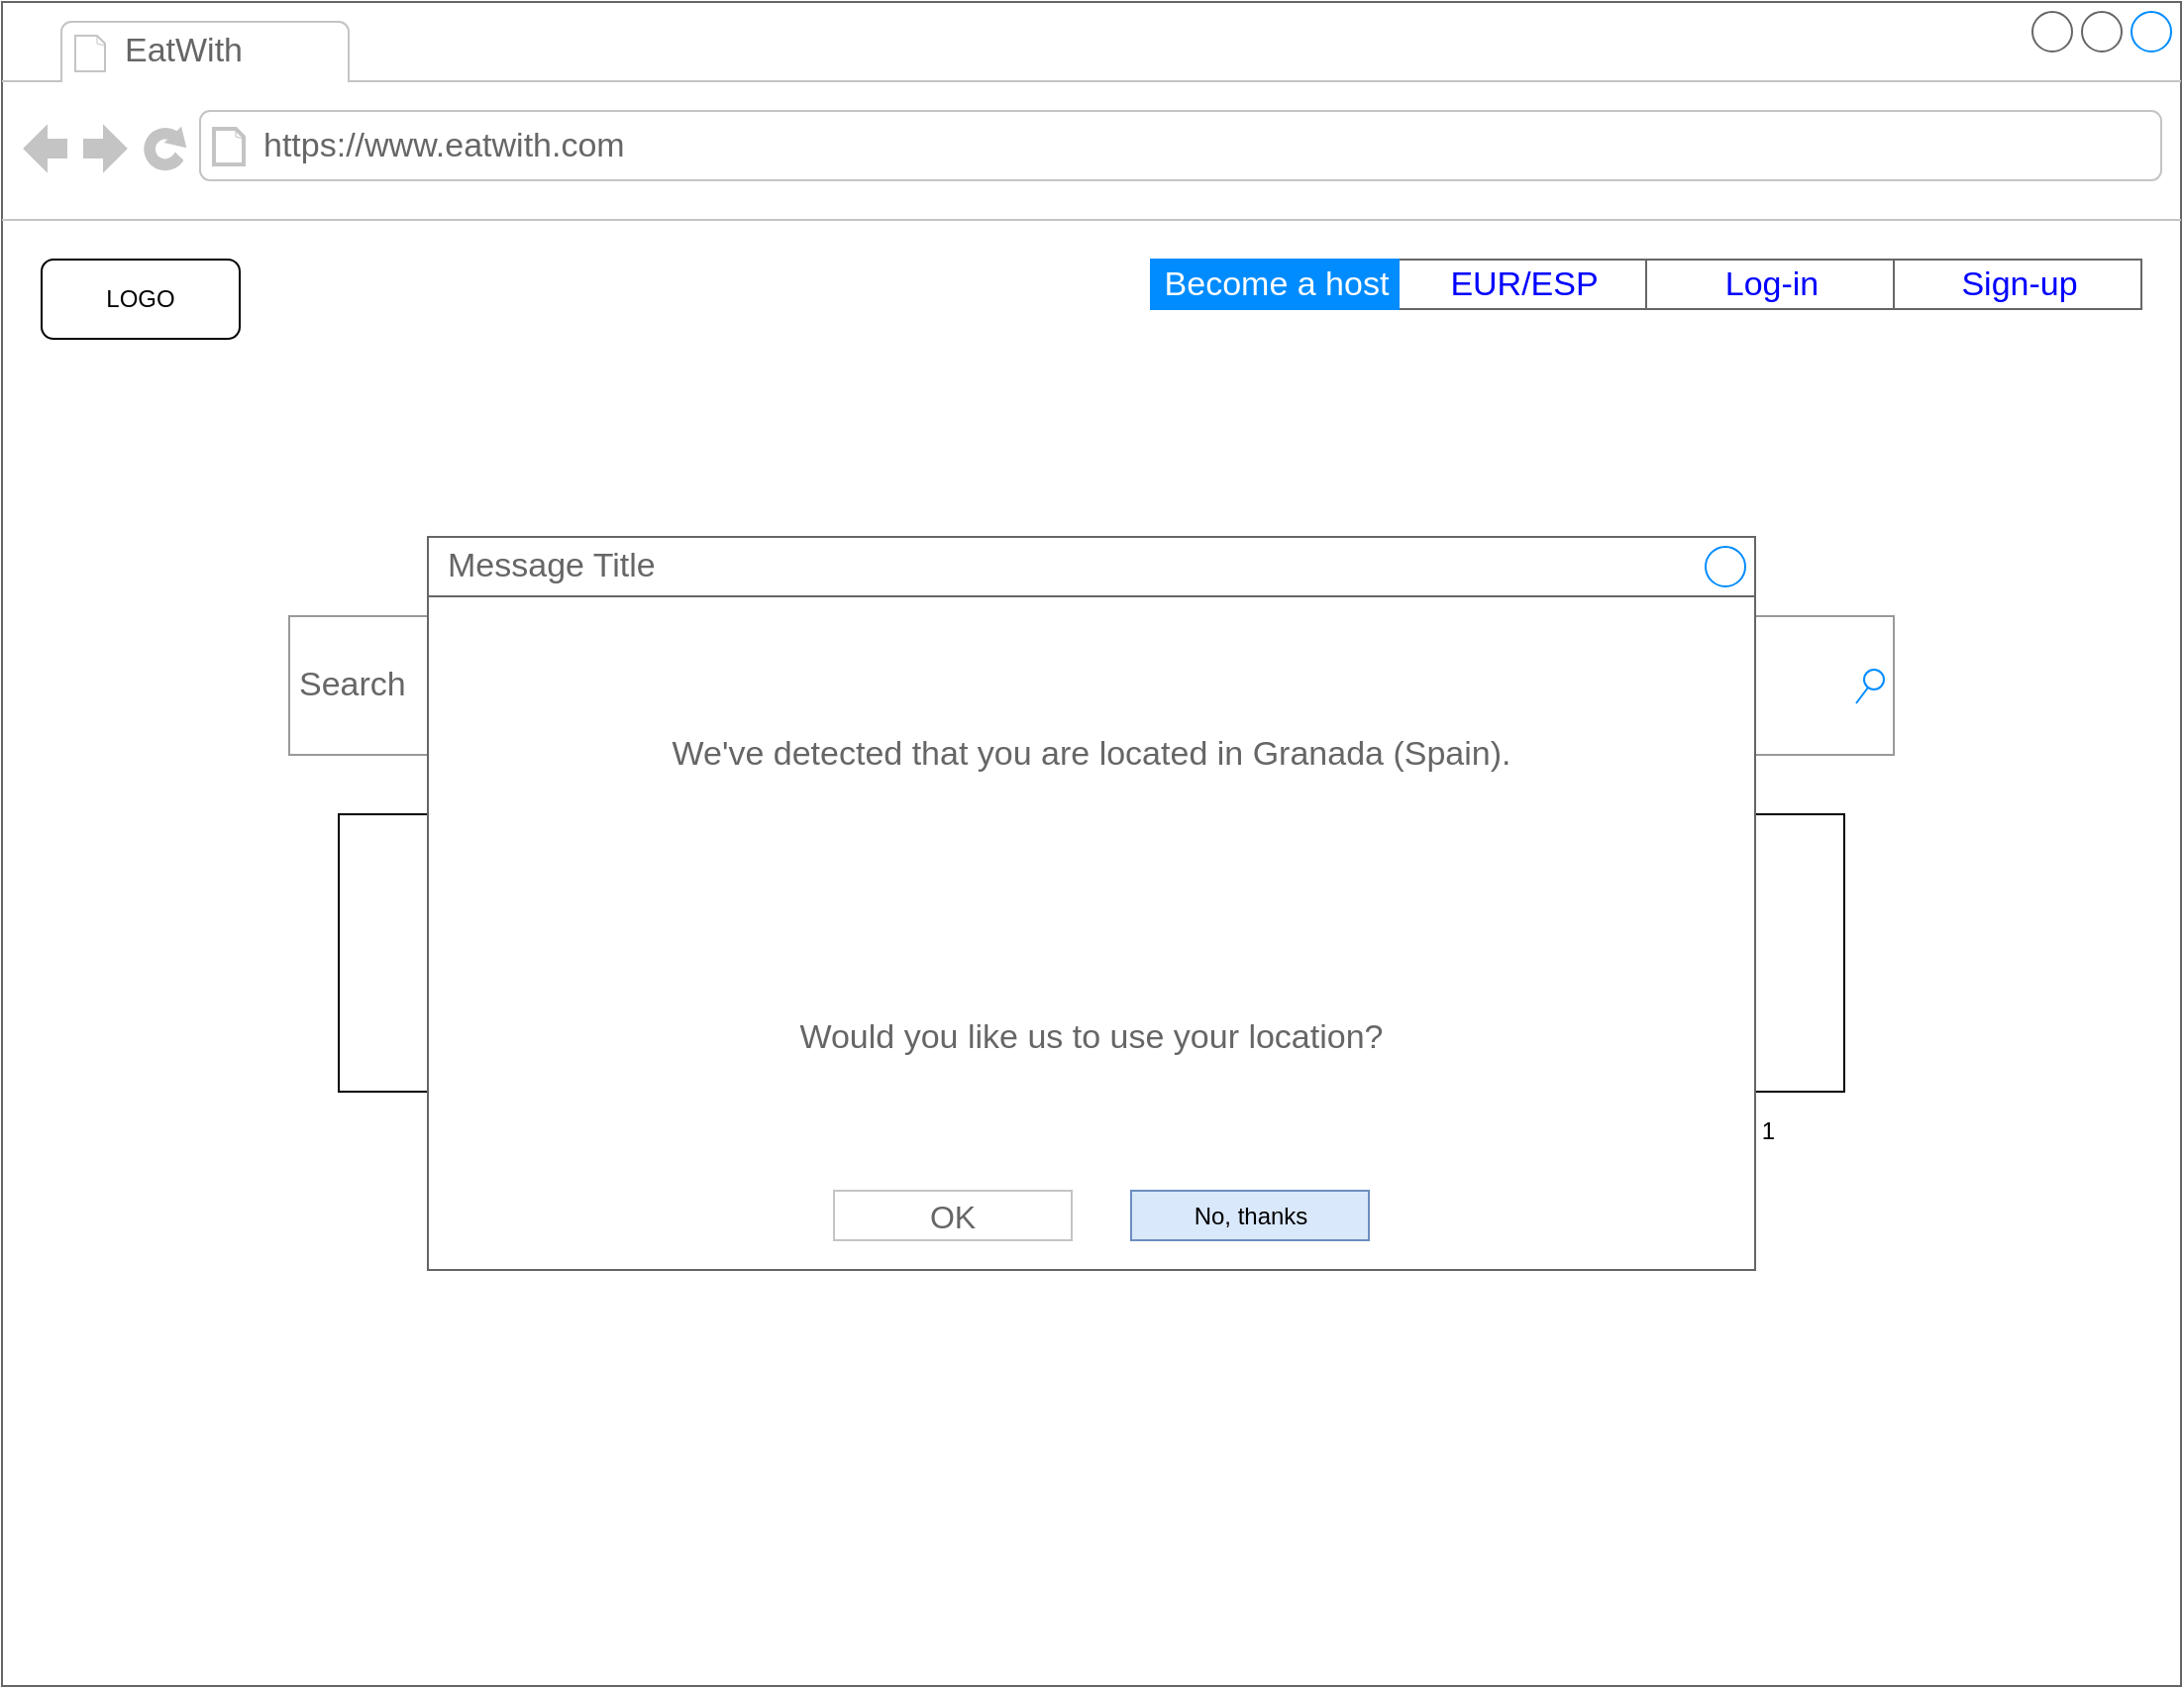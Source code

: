 <mxfile version="12.9.1" type="device"><diagram name="Page-1" id="03018318-947c-dd8e-b7a3-06fadd420f32"><mxGraphModel dx="1422" dy="713" grid="1" gridSize="10" guides="1" tooltips="1" connect="1" arrows="1" fold="1" page="1" pageScale="1" pageWidth="1100" pageHeight="850" background="#ffffff" math="0" shadow="0"><root><mxCell id="0"/><mxCell id="1" parent="0"/><mxCell id="677b7b8949515195-5" value="ES/EUR" style="text;html=1;points=[];align=left;verticalAlign=top;spacingTop=-4;fontSize=14;fontFamily=Verdana" parent="1" vertex="1"><mxGeometry x="860" y="40" width="60" height="20" as="geometry"/></mxCell><mxCell id="677b7b8949515195-6" value="Login" style="text;html=1;points=[];align=left;verticalAlign=top;spacingTop=-4;fontSize=14;fontFamily=Verdana" parent="1" vertex="1"><mxGeometry x="930" y="40" width="60" height="20" as="geometry"/></mxCell><mxCell id="677b7b8949515195-7" value="Signup" style="text;html=1;points=[];align=left;verticalAlign=top;spacingTop=-4;fontSize=14;fontFamily=Verdana" parent="1" vertex="1"><mxGeometry x="1000" y="40" width="60" height="20" as="geometry"/></mxCell><mxCell id="IE1XELtSxzFiAmcnpGDn-3" value="" style="strokeWidth=1;shadow=0;dashed=0;align=center;html=1;shape=mxgraph.mockup.containers.browserWindow;rSize=0;strokeColor=#666666;strokeColor2=#008cff;strokeColor3=#c4c4c4;mainText=,;recursiveResize=0;" vertex="1" parent="1"><mxGeometry width="1100" height="850" as="geometry"/></mxCell><mxCell id="IE1XELtSxzFiAmcnpGDn-4" value="EatWith" style="strokeWidth=1;shadow=0;dashed=0;align=center;html=1;shape=mxgraph.mockup.containers.anchor;fontSize=17;fontColor=#666666;align=left;" vertex="1" parent="IE1XELtSxzFiAmcnpGDn-3"><mxGeometry x="60" y="12" width="110" height="26" as="geometry"/></mxCell><mxCell id="IE1XELtSxzFiAmcnpGDn-5" value="https://www.eatwith.com" style="strokeWidth=1;shadow=0;dashed=0;align=center;html=1;shape=mxgraph.mockup.containers.anchor;rSize=0;fontSize=17;fontColor=#666666;align=left;" vertex="1" parent="IE1XELtSxzFiAmcnpGDn-3"><mxGeometry x="130" y="60" width="250" height="26" as="geometry"/></mxCell><mxCell id="IE1XELtSxzFiAmcnpGDn-6" value="LOGO" style="rounded=1;whiteSpace=wrap;html=1;" vertex="1" parent="IE1XELtSxzFiAmcnpGDn-3"><mxGeometry x="20" y="130" width="100" height="40" as="geometry"/></mxCell><mxCell id="IE1XELtSxzFiAmcnpGDn-7" value="" style="strokeWidth=1;shadow=0;dashed=0;align=center;html=1;shape=mxgraph.mockup.text.rrect;rSize=0;strokeColor=#666666;" vertex="1" parent="IE1XELtSxzFiAmcnpGDn-3"><mxGeometry x="580" y="130" width="500" height="25" as="geometry"/></mxCell><mxCell id="IE1XELtSxzFiAmcnpGDn-8" value="EUR/ESP" style="strokeColor=inherit;fillColor=inherit;gradientColor=inherit;strokeWidth=1;shadow=0;dashed=0;align=center;html=1;shape=mxgraph.mockup.text.rrect;rSize=0;fontSize=17;fontColor=#0000ff;" vertex="1" parent="IE1XELtSxzFiAmcnpGDn-7"><mxGeometry x="125" width="125" height="25" as="geometry"/></mxCell><mxCell id="IE1XELtSxzFiAmcnpGDn-9" value="Log-in" style="strokeColor=inherit;fillColor=inherit;gradientColor=inherit;strokeWidth=1;shadow=0;dashed=0;align=center;html=1;shape=mxgraph.mockup.text.rrect;rSize=0;fontSize=17;fontColor=#0000ff;" vertex="1" parent="IE1XELtSxzFiAmcnpGDn-7"><mxGeometry x="250" width="125" height="25" as="geometry"/></mxCell><mxCell id="IE1XELtSxzFiAmcnpGDn-10" value="Sign-up" style="strokeColor=inherit;fillColor=inherit;gradientColor=inherit;strokeWidth=1;shadow=0;dashed=0;align=center;html=1;shape=mxgraph.mockup.text.rrect;rSize=0;fontSize=17;fontColor=#0000ff;" vertex="1" parent="IE1XELtSxzFiAmcnpGDn-7"><mxGeometry x="375" width="125" height="25" as="geometry"/></mxCell><mxCell id="IE1XELtSxzFiAmcnpGDn-11" value="Become a host" style="strokeWidth=1;shadow=0;dashed=0;align=center;html=1;shape=mxgraph.mockup.text.rrect;rSize=0;fontSize=17;fontColor=#ffffff;fillColor=#008cff;strokeColor=#008cff;" vertex="1" parent="IE1XELtSxzFiAmcnpGDn-7"><mxGeometry width="125" height="25" as="geometry"/></mxCell><mxCell id="IE1XELtSxzFiAmcnpGDn-16" value="Search" style="strokeWidth=1;shadow=0;dashed=0;align=center;html=1;shape=mxgraph.mockup.forms.searchBox;strokeColor=#999999;mainText=;strokeColor2=#008cff;fontColor=#666666;fontSize=17;align=left;spacingLeft=3;" vertex="1" parent="IE1XELtSxzFiAmcnpGDn-3"><mxGeometry x="145" y="310" width="810" height="70" as="geometry"/></mxCell><mxCell id="IE1XELtSxzFiAmcnpGDn-32" value="" style="whiteSpace=wrap;html=1;aspect=fixed;" vertex="1" parent="IE1XELtSxzFiAmcnpGDn-3"><mxGeometry x="170" y="410" width="140" height="140" as="geometry"/></mxCell><mxCell id="IE1XELtSxzFiAmcnpGDn-33" value="Experience 1" style="text;html=1;strokeColor=none;fillColor=none;align=center;verticalAlign=middle;whiteSpace=wrap;rounded=0;" vertex="1" parent="IE1XELtSxzFiAmcnpGDn-3"><mxGeometry x="230" y="560" width="110" height="20" as="geometry"/></mxCell><mxCell id="IE1XELtSxzFiAmcnpGDn-35" value="" style="whiteSpace=wrap;html=1;aspect=fixed;" vertex="1" parent="IE1XELtSxzFiAmcnpGDn-3"><mxGeometry x="390" y="410" width="140" height="140" as="geometry"/></mxCell><mxCell id="IE1XELtSxzFiAmcnpGDn-36" value="Experience 1" style="text;html=1;strokeColor=none;fillColor=none;align=center;verticalAlign=middle;whiteSpace=wrap;rounded=0;" vertex="1" parent="IE1XELtSxzFiAmcnpGDn-3"><mxGeometry x="405" y="560" width="110" height="20" as="geometry"/></mxCell><mxCell id="IE1XELtSxzFiAmcnpGDn-37" value="" style="whiteSpace=wrap;html=1;aspect=fixed;" vertex="1" parent="IE1XELtSxzFiAmcnpGDn-3"><mxGeometry x="600" y="410" width="140" height="140" as="geometry"/></mxCell><mxCell id="IE1XELtSxzFiAmcnpGDn-38" value="Experience 1" style="text;html=1;strokeColor=none;fillColor=none;align=center;verticalAlign=middle;whiteSpace=wrap;rounded=0;" vertex="1" parent="IE1XELtSxzFiAmcnpGDn-3"><mxGeometry x="615" y="560" width="110" height="20" as="geometry"/></mxCell><mxCell id="IE1XELtSxzFiAmcnpGDn-39" value="" style="whiteSpace=wrap;html=1;aspect=fixed;" vertex="1" parent="IE1XELtSxzFiAmcnpGDn-3"><mxGeometry x="790" y="410" width="140" height="140" as="geometry"/></mxCell><mxCell id="IE1XELtSxzFiAmcnpGDn-40" value="Experience 1" style="text;html=1;strokeColor=none;fillColor=none;align=center;verticalAlign=middle;whiteSpace=wrap;rounded=0;" vertex="1" parent="IE1XELtSxzFiAmcnpGDn-3"><mxGeometry x="805" y="560" width="110" height="20" as="geometry"/></mxCell><mxCell id="IE1XELtSxzFiAmcnpGDn-41" value="&lt;br&gt;&lt;br&gt;&lt;br&gt;We've detected that you are located in Granada (Spain). &lt;br&gt;&lt;br&gt;&lt;br&gt;&lt;br&gt;&lt;br&gt;&lt;br&gt;&lt;br&gt;Would you like us to use your location?" style="strokeWidth=1;shadow=0;dashed=0;align=center;html=1;shape=mxgraph.mockup.containers.rrect;rSize=0;strokeColor=#666666;fontColor=#666666;fontSize=17;verticalAlign=top;whiteSpace=wrap;fillColor=#ffffff;spacingTop=32;" vertex="1" parent="IE1XELtSxzFiAmcnpGDn-3"><mxGeometry x="215" y="270" width="670" height="370" as="geometry"/></mxCell><mxCell id="IE1XELtSxzFiAmcnpGDn-42" value="Message Title" style="strokeWidth=1;shadow=0;dashed=0;align=center;html=1;shape=mxgraph.mockup.containers.rrect;rSize=0;fontSize=17;fontColor=#666666;strokeColor=#666666;align=left;spacingLeft=8;fillColor=#ffffff;resizeWidth=1;" vertex="1" parent="IE1XELtSxzFiAmcnpGDn-41"><mxGeometry width="670" height="30" relative="1" as="geometry"/></mxCell><mxCell id="IE1XELtSxzFiAmcnpGDn-43" value="" style="shape=ellipse;strokeColor=#008cff;resizable=0;fillColor=none;html=1;" vertex="1" parent="IE1XELtSxzFiAmcnpGDn-42"><mxGeometry x="1" y="0.5" width="20" height="20" relative="1" as="geometry"><mxPoint x="-25" y="-10" as="offset"/></mxGeometry></mxCell><mxCell id="IE1XELtSxzFiAmcnpGDn-44" value="OK" style="strokeWidth=1;shadow=0;dashed=0;align=center;html=1;shape=mxgraph.mockup.containers.rrect;rSize=0;fontSize=16;fontColor=#666666;strokeColor=#c4c4c4;resizable=0;whiteSpace=wrap;fillColor=#ffffff;" vertex="1" parent="IE1XELtSxzFiAmcnpGDn-41"><mxGeometry x="0.5" y="1" width="120" height="25" relative="1" as="geometry"><mxPoint x="-130" y="-40" as="offset"/></mxGeometry></mxCell><mxCell id="IE1XELtSxzFiAmcnpGDn-45" value="" style="strokeWidth=1;shadow=0;dashed=0;align=center;html=1;shape=mxgraph.mockup.containers.rrect;rSize=0;fontSize=16;strokeColor=#6c8ebf;resizable=0;whiteSpace=wrap;fillColor=#dae8fc;" vertex="1" parent="IE1XELtSxzFiAmcnpGDn-41"><mxGeometry x="355" y="330" width="120" height="25" as="geometry"><mxPoint x="-130" y="-33" as="offset"/></mxGeometry></mxCell><mxCell id="IE1XELtSxzFiAmcnpGDn-47" value="No, thanks" style="text;html=1;strokeColor=none;fillColor=none;align=center;verticalAlign=middle;whiteSpace=wrap;rounded=0;" vertex="1" parent="IE1XELtSxzFiAmcnpGDn-41"><mxGeometry x="377.5" y="332.5" width="75" height="20" as="geometry"/></mxCell></root></mxGraphModel></diagram></mxfile>